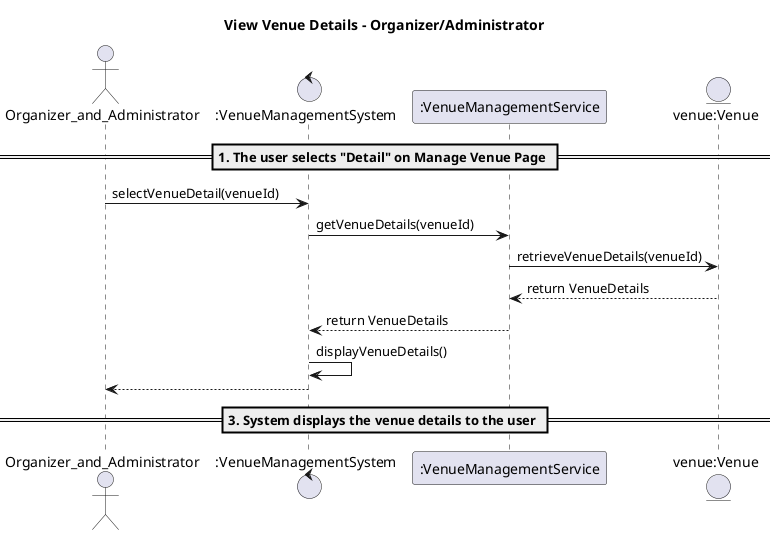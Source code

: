 @startuml
title View Venue Details - Organizer/Administrator

actor Organizer_and_Administrator as OrganizerAdmin
control ":VenueManagementSystem" as VMS
participant ":VenueManagementService" as VMSS
entity "venue:Venue" as DB

== 1. The user selects "Detail" on Manage Venue Page ==
OrganizerAdmin -> VMS : selectVenueDetail(venueId)

VMS -> VMSS : getVenueDetails(venueId)
VMSS -> DB : retrieveVenueDetails(venueId)
DB --> VMSS : return VenueDetails
VMSS --> VMS : return VenueDetails
VMS -> VMS : displayVenueDetails()
VMS --> OrganizerAdmin :
== 3. System displays the venue details to the user ==
@enduml
